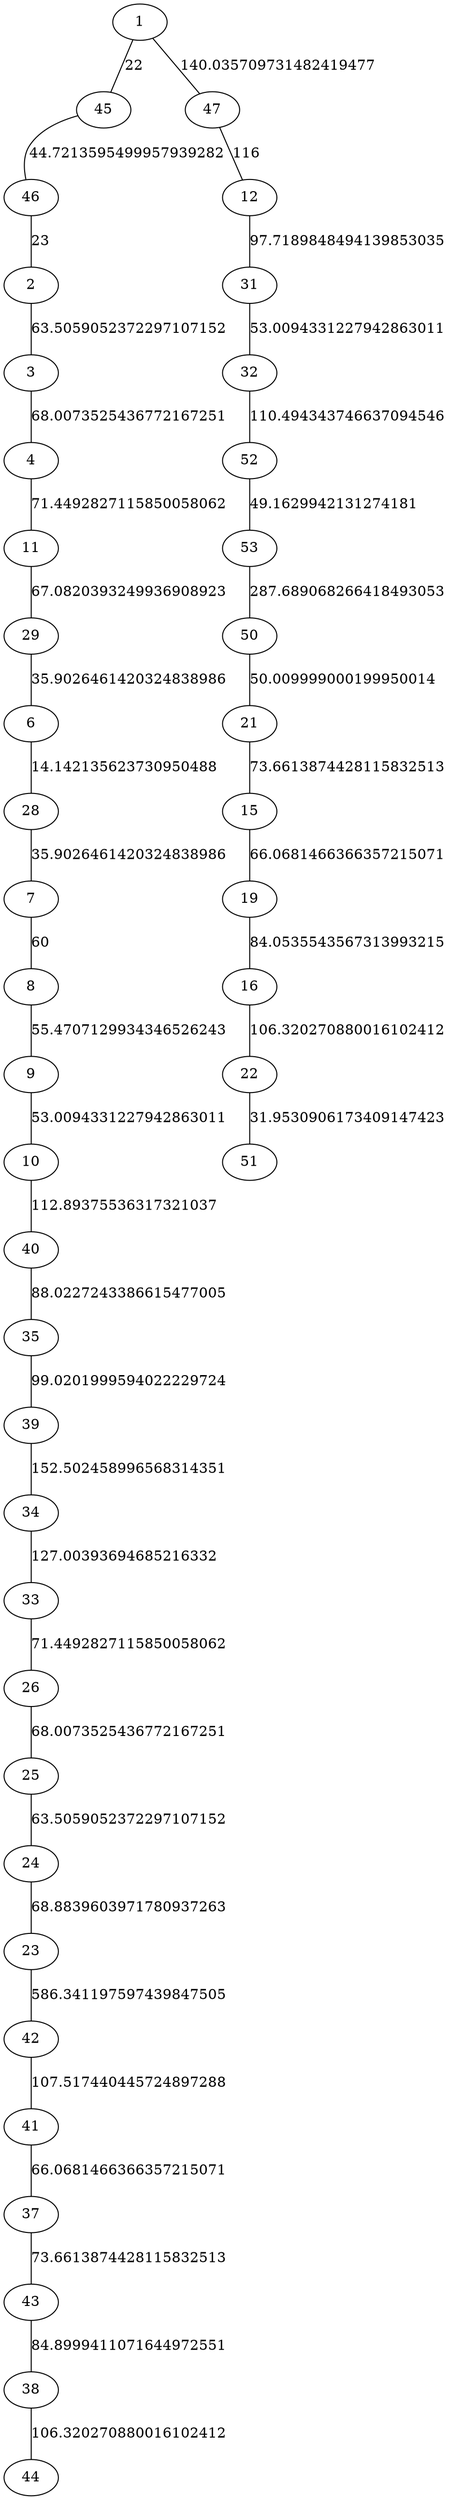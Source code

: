 graph {
"1" -- "45" [label="22"]
"45" -- "46" [label="44.7213595499957939282"]
"46" -- "2" [label="23"]
"2" -- "3" [label="63.5059052372297107152"]
"3" -- "4" [label="68.0073525436772167251"]
"4" -- "11" [label="71.4492827115850058062"]
"11" -- "29" [label="67.0820393249936908923"]
"29" -- "6" [label="35.9026461420324838986"]
"6" -- "28" [label="14.142135623730950488"]
"28" -- "7" [label="35.9026461420324838986"]
"7" -- "8" [label="60"]
"8" -- "9" [label="55.4707129934346526243"]
"9" -- "10" [label="53.0094331227942863011"]
"10" -- "40" [label="112.89375536317321037"]
"40" -- "35" [label="88.0227243386615477005"]
"35" -- "39" [label="99.0201999594022229724"]
"1" -- "47" [label="140.035709731482419477"]
"47" -- "12" [label="116"]
"12" -- "31" [label="97.7189848494139853035"]
"31" -- "32" [label="53.0094331227942863011"]
"32" -- "52" [label="110.494343746637094546"]
"52" -- "53" [label="49.1629942131274181"]
"39" -- "34" [label="152.502458996568314351"]
"34" -- "33" [label="127.00393694685216332"]
"33" -- "26" [label="71.4492827115850058062"]
"26" -- "25" [label="68.0073525436772167251"]
"25" -- "24" [label="63.5059052372297107152"]
"24" -- "23" [label="68.8839603971780937263"]
"53" -- "50" [label="287.689068266418493053"]
"50" -- "21" [label="50.009999000199950014"]
"21" -- "15" [label="73.6613874428115832513"]
"15" -- "19" [label="66.0681466366357215071"]
"19" -- "16" [label="84.0535543567313993215"]
"16" -- "22" [label="106.320270880016102412"]
"22" -- "51" [label="31.9530906173409147423"]
"23" -- "42" [label="586.341197597439847505"]
"42" -- "41" [label="107.517440445724897288"]
"41" -- "37" [label="66.0681466366357215071"]
"37" -- "43" [label="73.6613874428115832513"]
"43" -- "38" [label="84.8999411071644972551"]
"38" -- "44" [label="106.320270880016102412"]
}